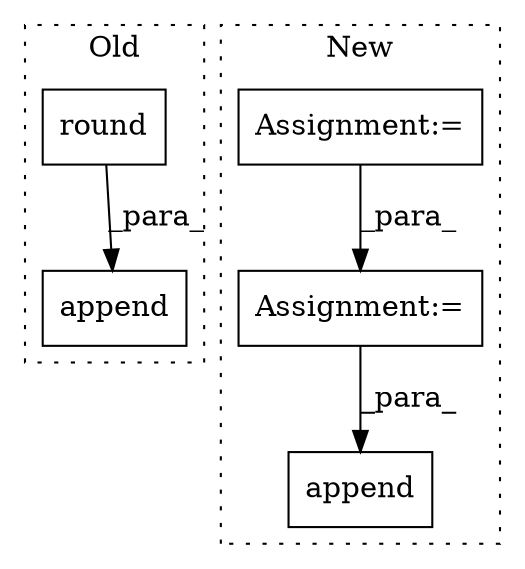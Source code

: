 digraph G {
subgraph cluster0 {
1 [label="round" a="32" s="2707,2781" l="6,1" shape="box"];
5 [label="append" a="32" s="2700,2782" l="7,1" shape="box"];
label = "Old";
style="dotted";
}
subgraph cluster1 {
2 [label="append" a="32" s="2432,2445" l="7,1" shape="box"];
3 [label="Assignment:=" a="7" s="2403" l="1" shape="box"];
4 [label="Assignment:=" a="7" s="2002" l="1" shape="box"];
label = "New";
style="dotted";
}
1 -> 5 [label="_para_"];
3 -> 2 [label="_para_"];
4 -> 3 [label="_para_"];
}